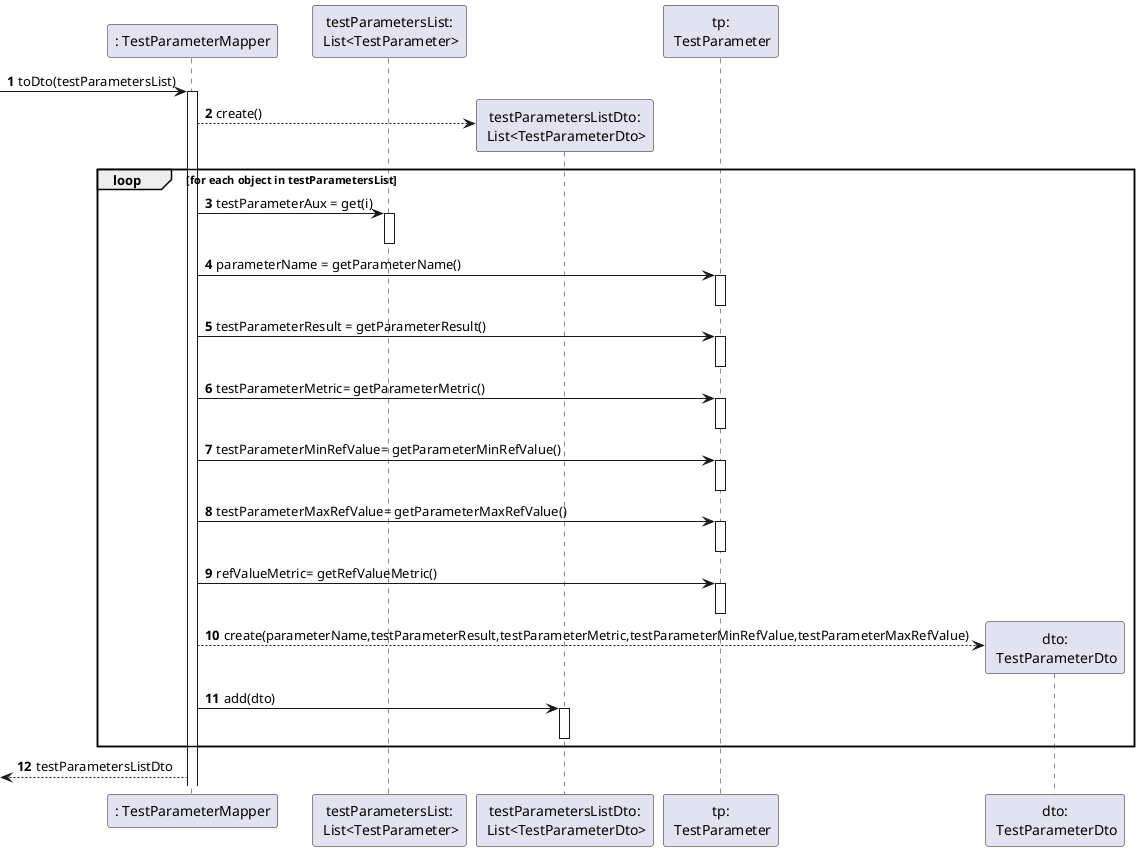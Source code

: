 @startuml
'https://plantuml.com/sequence-diagram
'hide footbox
autonumber

participant ": TestParameterMapper" as Mapper
participant "testParametersList:\n List<TestParameter>" as lTP
participant "testParametersListDto:\n List<TestParameterDto>" as lTPDto
participant "tp:\n TestParameter" as TP
participant "dto:\n TestParameterDto" as TPDto

-> Mapper : toDto(testParametersList)
activate Mapper
Mapper --> lTPDto** : create()
loop for each object in testParametersList
Mapper -> lTP : testParameterAux = get(i)
activate lTP
deactivate lTP
Mapper -> TP: parameterName = getParameterName()
activate TP
deactivate TP
Mapper -> TP: testParameterResult = getParameterResult()
activate TP
deactivate TP
Mapper -> TP: testParameterMetric= getParameterMetric()
activate TP
deactivate TP
Mapper -> TP: testParameterMinRefValue= getParameterMinRefValue()
activate TP
deactivate TP
Mapper -> TP: testParameterMaxRefValue= getParameterMaxRefValue()
activate TP
deactivate TP
Mapper -> TP: refValueMetric= getRefValueMetric()
activate TP
deactivate TP
Mapper --> TPDto** : create(parameterName,testParameterResult,testParameterMetric,testParameterMinRefValue,testParameterMaxRefValue)
Mapper -> lTPDto : add(dto)
activate lTPDto
deactivate lTPDto
end
<-- Mapper : testParametersListDto



@enduml